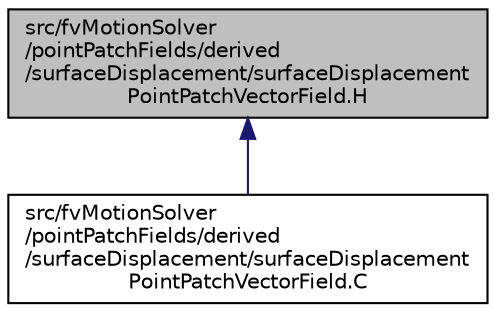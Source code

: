 digraph "src/fvMotionSolver/pointPatchFields/derived/surfaceDisplacement/surfaceDisplacementPointPatchVectorField.H"
{
  bgcolor="transparent";
  edge [fontname="Helvetica",fontsize="10",labelfontname="Helvetica",labelfontsize="10"];
  node [fontname="Helvetica",fontsize="10",shape=record];
  Node1 [label="src/fvMotionSolver\l/pointPatchFields/derived\l/surfaceDisplacement/surfaceDisplacement\lPointPatchVectorField.H",height=0.2,width=0.4,color="black", fillcolor="grey75", style="filled", fontcolor="black"];
  Node1 -> Node2 [dir="back",color="midnightblue",fontsize="10",style="solid",fontname="Helvetica"];
  Node2 [label="src/fvMotionSolver\l/pointPatchFields/derived\l/surfaceDisplacement/surfaceDisplacement\lPointPatchVectorField.C",height=0.2,width=0.4,color="black",URL="$a06532.html"];
}
